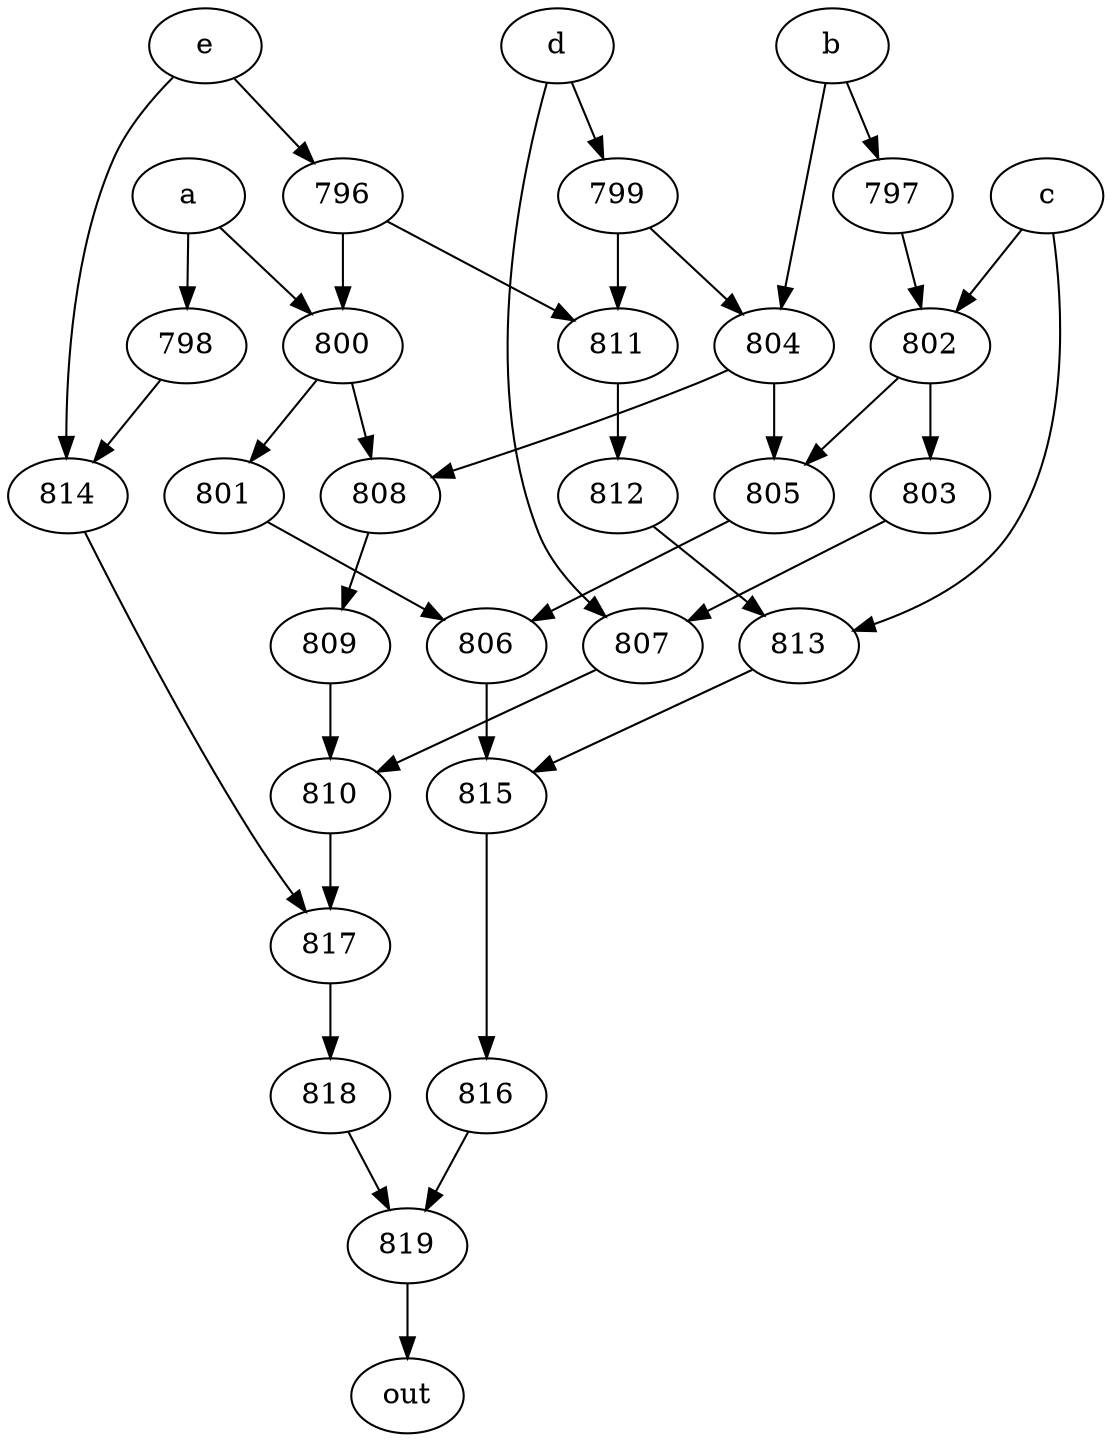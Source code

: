 strict digraph "" {
	819 -> out;
	a -> 798;
	a -> 800;
	798 -> 814;
	800 -> 801;
	800 -> 808;
	814 -> 817;
	801 -> 806;
	808 -> 809;
	b -> 797;
	b -> 804;
	797 -> 802;
	804 -> 808;
	804 -> 805;
	802 -> 805;
	802 -> 803;
	805 -> 806;
	c -> 802;
	c -> 813;
	813 -> 815;
	803 -> 807;
	815 -> 816;
	d -> 799;
	d -> 807;
	799 -> 804;
	799 -> 811;
	807 -> 810;
	811 -> 812;
	810 -> 817;
	e -> 814;
	e -> 796;
	796 -> 800;
	796 -> 811;
	817 -> 818;
	812 -> 813;
	806 -> 815;
	809 -> 810;
	816 -> 819;
	818 -> 819;
}

